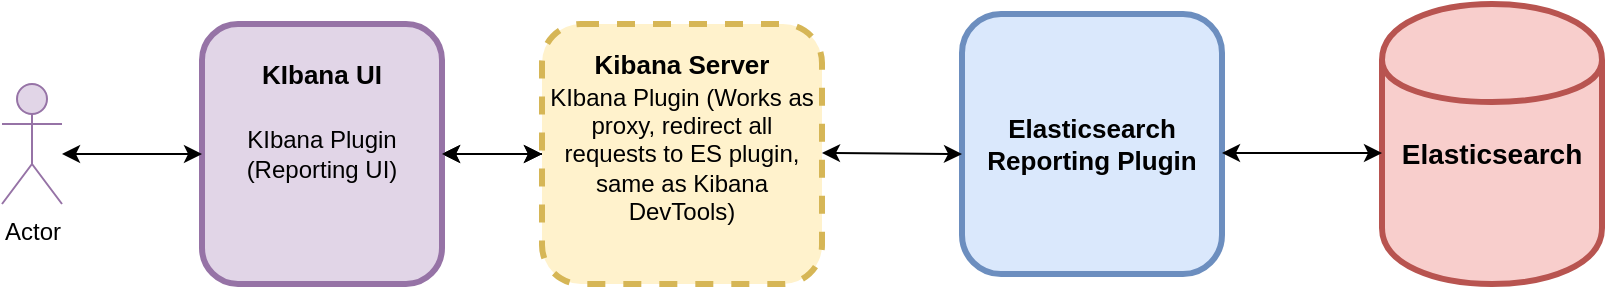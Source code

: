 <mxfile version="12.4.8" type="device"><diagram id="0aFFJ3e0UV4ylS3DYWVJ" name="Page-1"><mxGraphModel dx="2066" dy="1105" grid="1" gridSize="10" guides="1" tooltips="1" connect="1" arrows="1" fold="1" page="1" pageScale="1" pageWidth="1100" pageHeight="850" math="0" shadow="0"><root><mxCell id="0"/><mxCell id="1" parent="0"/><mxCell id="e05d7PpXyxbUxUTtvRzV-29" value="" style="edgeStyle=orthogonalEdgeStyle;rounded=0;orthogonalLoop=1;jettySize=auto;html=1;" edge="1" parent="1" source="e05d7PpXyxbUxUTtvRzV-3" target="e05d7PpXyxbUxUTtvRzV-12"><mxGeometry relative="1" as="geometry"/></mxCell><mxCell id="e05d7PpXyxbUxUTtvRzV-3" value="KIbana Plugin (Works as proxy, redirect all requests to ES plugin, same as Kibana DevTools)" style="rounded=1;whiteSpace=wrap;html=1;fillColor=#fff2cc;strokeColor=#d6b656;strokeWidth=3;dashed=1;" vertex="1" parent="1"><mxGeometry x="450" y="235" width="140" height="130" as="geometry"/></mxCell><mxCell id="e05d7PpXyxbUxUTtvRzV-6" value="" style="shape=cylinder;whiteSpace=wrap;html=1;boundedLbl=1;backgroundOutline=1;fillColor=#f8cecc;strokeColor=#b85450;strokeWidth=3;" vertex="1" parent="1"><mxGeometry x="870" y="225" width="110" height="140" as="geometry"/></mxCell><mxCell id="e05d7PpXyxbUxUTtvRzV-7" value="Actor" style="shape=umlActor;verticalLabelPosition=bottom;labelBackgroundColor=#ffffff;verticalAlign=top;html=1;outlineConnect=0;fillColor=#e1d5e7;strokeColor=#9673a6;" vertex="1" parent="1"><mxGeometry x="180" y="265" width="30" height="60" as="geometry"/></mxCell><mxCell id="e05d7PpXyxbUxUTtvRzV-27" value="" style="edgeStyle=orthogonalEdgeStyle;rounded=0;orthogonalLoop=1;jettySize=auto;html=1;" edge="1" parent="1" source="e05d7PpXyxbUxUTtvRzV-12" target="e05d7PpXyxbUxUTtvRzV-3"><mxGeometry relative="1" as="geometry"/></mxCell><mxCell id="e05d7PpXyxbUxUTtvRzV-12" value="KIbana Plugin (Reporting UI)" style="rounded=1;whiteSpace=wrap;html=1;fillColor=#e1d5e7;strokeColor=#9673a6;strokeWidth=3;" vertex="1" parent="1"><mxGeometry x="280" y="235" width="120" height="130" as="geometry"/></mxCell><mxCell id="e05d7PpXyxbUxUTtvRzV-16" value="&lt;b&gt;&lt;font style=&quot;font-size: 13px&quot;&gt;KIbana UI&lt;/font&gt;&lt;/b&gt;" style="text;html=1;strokeColor=none;fillColor=none;align=center;verticalAlign=middle;whiteSpace=wrap;rounded=0;" vertex="1" parent="1"><mxGeometry x="305" y="250" width="70" height="20" as="geometry"/></mxCell><mxCell id="e05d7PpXyxbUxUTtvRzV-17" value="&lt;b&gt;&lt;font style=&quot;font-size: 13px&quot;&gt;Kibana Server&lt;/font&gt;&lt;/b&gt;" style="text;html=1;strokeColor=none;fillColor=none;align=center;verticalAlign=middle;whiteSpace=wrap;rounded=0;" vertex="1" parent="1"><mxGeometry x="470" y="245" width="100" height="20" as="geometry"/></mxCell><mxCell id="e05d7PpXyxbUxUTtvRzV-19" value="" style="endArrow=classic;startArrow=classic;html=1;" edge="1" parent="1"><mxGeometry width="50" height="50" relative="1" as="geometry"><mxPoint x="210" y="300" as="sourcePoint"/><mxPoint x="280" y="300" as="targetPoint"/></mxGeometry></mxCell><mxCell id="e05d7PpXyxbUxUTtvRzV-21" value="" style="endArrow=classic;startArrow=classic;html=1;" edge="1" parent="1"><mxGeometry width="50" height="50" relative="1" as="geometry"><mxPoint x="400" y="300" as="sourcePoint"/><mxPoint x="450" y="300" as="targetPoint"/></mxGeometry></mxCell><mxCell id="e05d7PpXyxbUxUTtvRzV-23" value="&lt;b&gt;&lt;font style=&quot;font-size: 14px&quot;&gt;Elasticsearch&lt;/font&gt;&lt;/b&gt;" style="text;html=1;strokeColor=none;fillColor=none;align=center;verticalAlign=middle;whiteSpace=wrap;rounded=0;" vertex="1" parent="1"><mxGeometry x="880" y="290" width="90" height="20" as="geometry"/></mxCell><mxCell id="e05d7PpXyxbUxUTtvRzV-26" value="&lt;b&gt;&lt;font style=&quot;font-size: 13px&quot;&gt;Elasticsearch Reporting Plugin&lt;/font&gt;&lt;/b&gt;" style="rounded=1;whiteSpace=wrap;html=1;fillColor=#dae8fc;strokeColor=#6c8ebf;strokeWidth=3;" vertex="1" parent="1"><mxGeometry x="660" y="230" width="130" height="130" as="geometry"/></mxCell><mxCell id="e05d7PpXyxbUxUTtvRzV-31" value="" style="endArrow=classic;startArrow=classic;html=1;" edge="1" parent="1"><mxGeometry width="50" height="50" relative="1" as="geometry"><mxPoint x="590" y="299.5" as="sourcePoint"/><mxPoint x="660" y="300" as="targetPoint"/></mxGeometry></mxCell><mxCell id="e05d7PpXyxbUxUTtvRzV-39" value="" style="endArrow=classic;startArrow=classic;html=1;" edge="1" parent="1"><mxGeometry width="50" height="50" relative="1" as="geometry"><mxPoint x="790" y="299.5" as="sourcePoint"/><mxPoint x="870" y="299.5" as="targetPoint"/></mxGeometry></mxCell></root></mxGraphModel></diagram></mxfile>